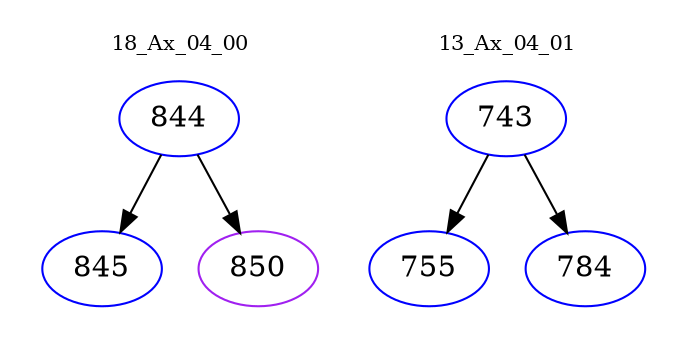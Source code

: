 digraph{
subgraph cluster_0 {
color = white
label = "18_Ax_04_00";
fontsize=10;
T0_844 [label="844", color="blue"]
T0_844 -> T0_845 [color="black"]
T0_845 [label="845", color="blue"]
T0_844 -> T0_850 [color="black"]
T0_850 [label="850", color="purple"]
}
subgraph cluster_1 {
color = white
label = "13_Ax_04_01";
fontsize=10;
T1_743 [label="743", color="blue"]
T1_743 -> T1_755 [color="black"]
T1_755 [label="755", color="blue"]
T1_743 -> T1_784 [color="black"]
T1_784 [label="784", color="blue"]
}
}
